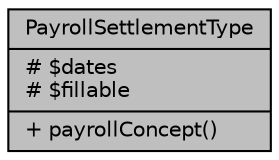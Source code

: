 digraph "PayrollSettlementType"
{
 // LATEX_PDF_SIZE
  bgcolor="transparent";
  edge [fontname="Helvetica",fontsize="10",labelfontname="Helvetica",labelfontsize="10"];
  node [fontname="Helvetica",fontsize="10",shape=record];
  Node1 [label="{PayrollSettlementType\n|# $dates\l# $fillable\l|+ payrollConcept()\l}",height=0.2,width=0.4,color="black", fillcolor="grey75", style="filled", fontcolor="black",tooltip="Datos de tipos de liquidación."];
}
